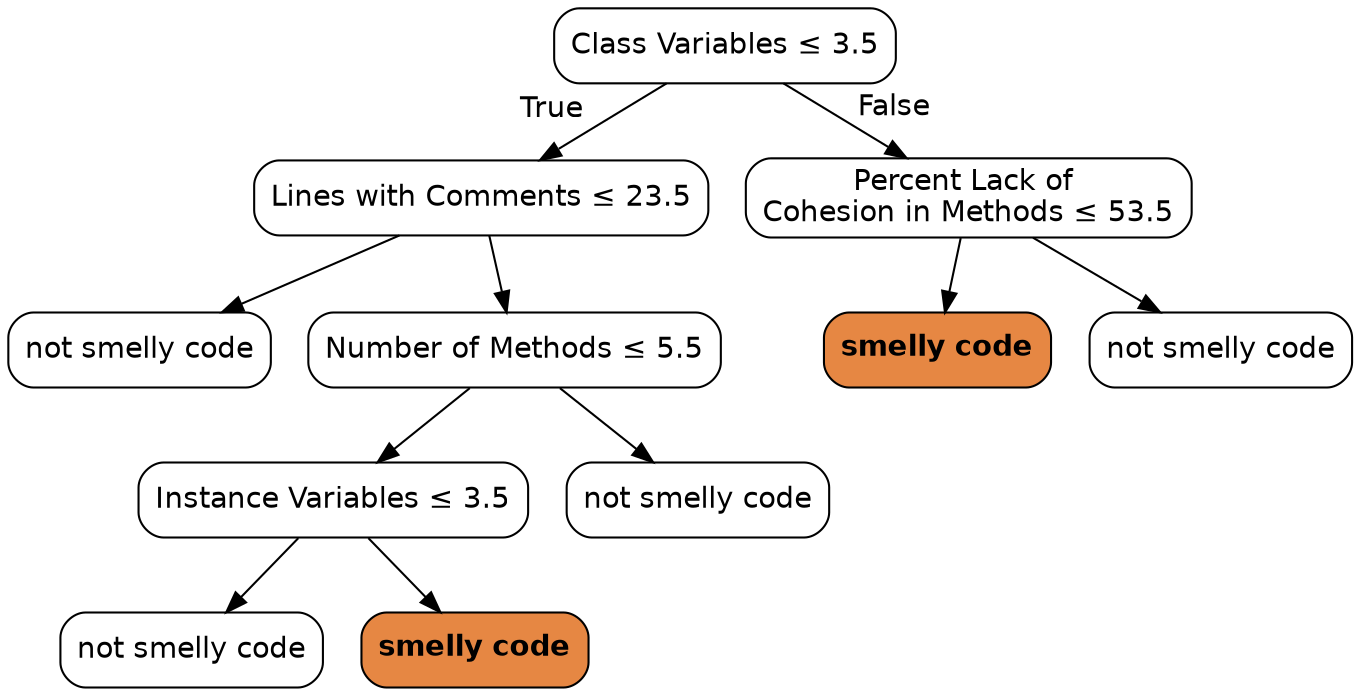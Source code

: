 digraph Tree {
node [color="black", fontname=helvetica, shape=box,  style="filled, rounded", fillcolor="#FFFFFF"];
edge [fontname=helvetica];
0 [label=<Class Variables &le; 3.5>];
1 [label=<Lines with Comments &le; 23.5>];
0 -> 1  [headlabel="True", labelangle=45, labeldistance="2.5"];
3 [label=<not smelly code>];
1 -> 3;
4 [label=<Number of Methods &le; 5.5>];
1 -> 4;
7 [label=<Instance Variables &le; 3.5>];
4 -> 7;
9 [label=<not smelly code>];
7 -> 9;
10 [label=<<b>smelly code</b>>, fillcolor="#e68743"];
7 -> 10;
8 [label=<not smelly code>];
4 -> 8;
2 [label=<Percent Lack of <br/>Cohesion in Methods &le; 53.5>];
0 -> 2  [headlabel="False", labelangle="-45", labeldistance="2.5"];
5 [label=<<b>smelly code</b>>, fillcolor="#e68743"];
2 -> 5;
6 [label=<not smelly code>];
2 -> 6;
}

